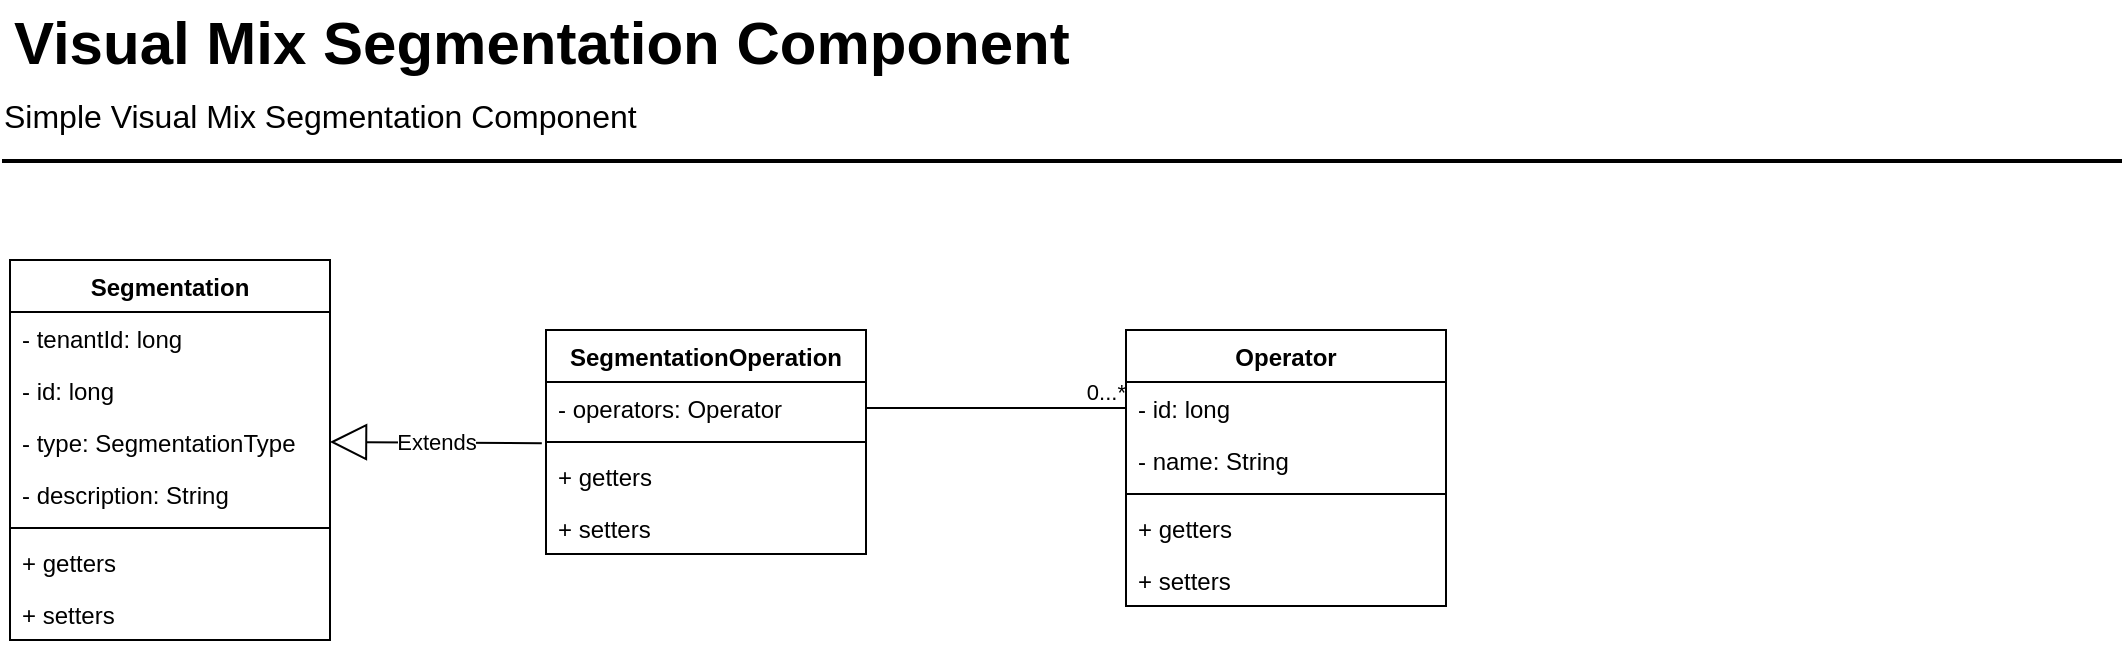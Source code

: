 <mxfile version="13.6.9" type="github">
  <diagram id="04d3i-9KU2tXRQpcHc8r" name="Data Communication">
    <mxGraphModel dx="1113" dy="779" grid="1" gridSize="5" guides="1" tooltips="1" connect="1" arrows="1" fold="1" page="1" pageScale="1" pageWidth="1169" pageHeight="827" math="0" shadow="0">
      <root>
        <mxCell id="Ps8T6w26ynxrEsZP9qTw-0" />
        <mxCell id="Ps8T6w26ynxrEsZP9qTw-1" parent="Ps8T6w26ynxrEsZP9qTw-0" />
        <mxCell id="Vjo3kaJNEst4xchoB2S7-3" value="Visual Mix Segmentation Component" style="text;html=1;resizable=0;points=[];autosize=1;align=left;verticalAlign=top;spacingTop=-4;fontSize=30;fontStyle=1" parent="Ps8T6w26ynxrEsZP9qTw-1" vertex="1">
          <mxGeometry x="17" y="70.5" width="540" height="40" as="geometry" />
        </mxCell>
        <mxCell id="Vjo3kaJNEst4xchoB2S7-5" value="" style="line;strokeWidth=2;html=1;fontSize=14;" parent="Ps8T6w26ynxrEsZP9qTw-1" vertex="1">
          <mxGeometry x="13" y="145.5" width="1060" height="10" as="geometry" />
        </mxCell>
        <mxCell id="a-pRfIUOM88Ss_KxHDqI-0" value="Simple Visual Mix Segmentation Component" style="text;html=1;resizable=0;points=[];autosize=1;align=left;verticalAlign=top;spacingTop=-4;fontSize=16" parent="Ps8T6w26ynxrEsZP9qTw-1" vertex="1">
          <mxGeometry x="12" y="115.5" width="330" height="25" as="geometry" />
        </mxCell>
        <mxCell id="yh48nbd1rQ2h-CsPQvWh-0" value="Segmentation" style="swimlane;fontStyle=1;align=center;verticalAlign=top;childLayout=stackLayout;horizontal=1;startSize=26;horizontalStack=0;resizeParent=1;resizeParentMax=0;resizeLast=0;collapsible=1;marginBottom=0;" vertex="1" parent="Ps8T6w26ynxrEsZP9qTw-1">
          <mxGeometry x="17" y="200" width="160" height="190" as="geometry" />
        </mxCell>
        <mxCell id="yh48nbd1rQ2h-CsPQvWh-1" value="- tenantId: long" style="text;strokeColor=none;fillColor=none;align=left;verticalAlign=top;spacingLeft=4;spacingRight=4;overflow=hidden;rotatable=0;points=[[0,0.5],[1,0.5]];portConstraint=eastwest;" vertex="1" parent="yh48nbd1rQ2h-CsPQvWh-0">
          <mxGeometry y="26" width="160" height="26" as="geometry" />
        </mxCell>
        <mxCell id="yh48nbd1rQ2h-CsPQvWh-5" value="- id: long" style="text;strokeColor=none;fillColor=none;align=left;verticalAlign=top;spacingLeft=4;spacingRight=4;overflow=hidden;rotatable=0;points=[[0,0.5],[1,0.5]];portConstraint=eastwest;" vertex="1" parent="yh48nbd1rQ2h-CsPQvWh-0">
          <mxGeometry y="52" width="160" height="26" as="geometry" />
        </mxCell>
        <mxCell id="yh48nbd1rQ2h-CsPQvWh-6" value="- type: SegmentationType" style="text;strokeColor=none;fillColor=none;align=left;verticalAlign=top;spacingLeft=4;spacingRight=4;overflow=hidden;rotatable=0;points=[[0,0.5],[1,0.5]];portConstraint=eastwest;" vertex="1" parent="yh48nbd1rQ2h-CsPQvWh-0">
          <mxGeometry y="78" width="160" height="26" as="geometry" />
        </mxCell>
        <mxCell id="yh48nbd1rQ2h-CsPQvWh-15" value="- description: String" style="text;strokeColor=none;fillColor=none;align=left;verticalAlign=top;spacingLeft=4;spacingRight=4;overflow=hidden;rotatable=0;points=[[0,0.5],[1,0.5]];portConstraint=eastwest;" vertex="1" parent="yh48nbd1rQ2h-CsPQvWh-0">
          <mxGeometry y="104" width="160" height="26" as="geometry" />
        </mxCell>
        <mxCell id="yh48nbd1rQ2h-CsPQvWh-2" value="" style="line;strokeWidth=1;fillColor=none;align=left;verticalAlign=middle;spacingTop=-1;spacingLeft=3;spacingRight=3;rotatable=0;labelPosition=right;points=[];portConstraint=eastwest;" vertex="1" parent="yh48nbd1rQ2h-CsPQvWh-0">
          <mxGeometry y="130" width="160" height="8" as="geometry" />
        </mxCell>
        <mxCell id="yh48nbd1rQ2h-CsPQvWh-3" value="+ getters" style="text;strokeColor=none;fillColor=none;align=left;verticalAlign=top;spacingLeft=4;spacingRight=4;overflow=hidden;rotatable=0;points=[[0,0.5],[1,0.5]];portConstraint=eastwest;" vertex="1" parent="yh48nbd1rQ2h-CsPQvWh-0">
          <mxGeometry y="138" width="160" height="26" as="geometry" />
        </mxCell>
        <mxCell id="yh48nbd1rQ2h-CsPQvWh-7" value="+ setters" style="text;strokeColor=none;fillColor=none;align=left;verticalAlign=top;spacingLeft=4;spacingRight=4;overflow=hidden;rotatable=0;points=[[0,0.5],[1,0.5]];portConstraint=eastwest;" vertex="1" parent="yh48nbd1rQ2h-CsPQvWh-0">
          <mxGeometry y="164" width="160" height="26" as="geometry" />
        </mxCell>
        <mxCell id="yh48nbd1rQ2h-CsPQvWh-24" value="Extends" style="endArrow=block;endSize=16;endFill=0;html=1;entryX=1;entryY=0.5;entryDx=0;entryDy=0;exitX=-0.013;exitY=-0.131;exitDx=0;exitDy=0;exitPerimeter=0;" edge="1" parent="Ps8T6w26ynxrEsZP9qTw-1" source="yh48nbd1rQ2h-CsPQvWh-22" target="yh48nbd1rQ2h-CsPQvWh-6">
          <mxGeometry width="160" relative="1" as="geometry">
            <mxPoint x="295" y="265" as="sourcePoint" />
            <mxPoint x="400" y="390" as="targetPoint" />
          </mxGeometry>
        </mxCell>
        <mxCell id="yh48nbd1rQ2h-CsPQvWh-16" value="SegmentationOperation" style="swimlane;fontStyle=1;align=center;verticalAlign=top;childLayout=stackLayout;horizontal=1;startSize=26;horizontalStack=0;resizeParent=1;resizeParentMax=0;resizeLast=0;collapsible=1;marginBottom=0;" vertex="1" parent="Ps8T6w26ynxrEsZP9qTw-1">
          <mxGeometry x="285" y="235" width="160" height="112" as="geometry" />
        </mxCell>
        <mxCell id="yh48nbd1rQ2h-CsPQvWh-18" value="- operators: Operator" style="text;strokeColor=none;fillColor=none;align=left;verticalAlign=top;spacingLeft=4;spacingRight=4;overflow=hidden;rotatable=0;points=[[0,0.5],[1,0.5]];portConstraint=eastwest;" vertex="1" parent="yh48nbd1rQ2h-CsPQvWh-16">
          <mxGeometry y="26" width="160" height="26" as="geometry" />
        </mxCell>
        <mxCell id="yh48nbd1rQ2h-CsPQvWh-21" value="" style="line;strokeWidth=1;fillColor=none;align=left;verticalAlign=middle;spacingTop=-1;spacingLeft=3;spacingRight=3;rotatable=0;labelPosition=right;points=[];portConstraint=eastwest;" vertex="1" parent="yh48nbd1rQ2h-CsPQvWh-16">
          <mxGeometry y="52" width="160" height="8" as="geometry" />
        </mxCell>
        <mxCell id="yh48nbd1rQ2h-CsPQvWh-22" value="+ getters" style="text;strokeColor=none;fillColor=none;align=left;verticalAlign=top;spacingLeft=4;spacingRight=4;overflow=hidden;rotatable=0;points=[[0,0.5],[1,0.5]];portConstraint=eastwest;" vertex="1" parent="yh48nbd1rQ2h-CsPQvWh-16">
          <mxGeometry y="60" width="160" height="26" as="geometry" />
        </mxCell>
        <mxCell id="yh48nbd1rQ2h-CsPQvWh-23" value="+ setters" style="text;strokeColor=none;fillColor=none;align=left;verticalAlign=top;spacingLeft=4;spacingRight=4;overflow=hidden;rotatable=0;points=[[0,0.5],[1,0.5]];portConstraint=eastwest;" vertex="1" parent="yh48nbd1rQ2h-CsPQvWh-16">
          <mxGeometry y="86" width="160" height="26" as="geometry" />
        </mxCell>
        <mxCell id="yh48nbd1rQ2h-CsPQvWh-41" value="" style="endArrow=none;html=1;edgeStyle=orthogonalEdgeStyle;exitX=1;exitY=0.5;exitDx=0;exitDy=0;entryX=0;entryY=0.5;entryDx=0;entryDy=0;" edge="1" parent="Ps8T6w26ynxrEsZP9qTw-1" source="yh48nbd1rQ2h-CsPQvWh-18" target="yh48nbd1rQ2h-CsPQvWh-27">
          <mxGeometry relative="1" as="geometry">
            <mxPoint x="470" y="290.41" as="sourcePoint" />
            <mxPoint x="630" y="290.41" as="targetPoint" />
          </mxGeometry>
        </mxCell>
        <mxCell id="yh48nbd1rQ2h-CsPQvWh-43" value="0...*" style="edgeLabel;resizable=0;html=1;align=right;verticalAlign=bottom;" connectable="0" vertex="1" parent="yh48nbd1rQ2h-CsPQvWh-41">
          <mxGeometry x="1" relative="1" as="geometry" />
        </mxCell>
        <mxCell id="yh48nbd1rQ2h-CsPQvWh-26" value="Operator" style="swimlane;fontStyle=1;align=center;verticalAlign=top;childLayout=stackLayout;horizontal=1;startSize=26;horizontalStack=0;resizeParent=1;resizeParentMax=0;resizeLast=0;collapsible=1;marginBottom=0;" vertex="1" parent="Ps8T6w26ynxrEsZP9qTw-1">
          <mxGeometry x="575" y="235" width="160" height="138" as="geometry" />
        </mxCell>
        <mxCell id="yh48nbd1rQ2h-CsPQvWh-27" value="- id: long" style="text;strokeColor=none;fillColor=none;align=left;verticalAlign=top;spacingLeft=4;spacingRight=4;overflow=hidden;rotatable=0;points=[[0,0.5],[1,0.5]];portConstraint=eastwest;" vertex="1" parent="yh48nbd1rQ2h-CsPQvWh-26">
          <mxGeometry y="26" width="160" height="26" as="geometry" />
        </mxCell>
        <mxCell id="yh48nbd1rQ2h-CsPQvWh-30" value="- name: String" style="text;strokeColor=none;fillColor=none;align=left;verticalAlign=top;spacingLeft=4;spacingRight=4;overflow=hidden;rotatable=0;points=[[0,0.5],[1,0.5]];portConstraint=eastwest;" vertex="1" parent="yh48nbd1rQ2h-CsPQvWh-26">
          <mxGeometry y="52" width="160" height="26" as="geometry" />
        </mxCell>
        <mxCell id="yh48nbd1rQ2h-CsPQvWh-31" value="" style="line;strokeWidth=1;fillColor=none;align=left;verticalAlign=middle;spacingTop=-1;spacingLeft=3;spacingRight=3;rotatable=0;labelPosition=right;points=[];portConstraint=eastwest;" vertex="1" parent="yh48nbd1rQ2h-CsPQvWh-26">
          <mxGeometry y="78" width="160" height="8" as="geometry" />
        </mxCell>
        <mxCell id="yh48nbd1rQ2h-CsPQvWh-32" value="+ getters" style="text;strokeColor=none;fillColor=none;align=left;verticalAlign=top;spacingLeft=4;spacingRight=4;overflow=hidden;rotatable=0;points=[[0,0.5],[1,0.5]];portConstraint=eastwest;" vertex="1" parent="yh48nbd1rQ2h-CsPQvWh-26">
          <mxGeometry y="86" width="160" height="26" as="geometry" />
        </mxCell>
        <mxCell id="yh48nbd1rQ2h-CsPQvWh-33" value="+ setters" style="text;strokeColor=none;fillColor=none;align=left;verticalAlign=top;spacingLeft=4;spacingRight=4;overflow=hidden;rotatable=0;points=[[0,0.5],[1,0.5]];portConstraint=eastwest;" vertex="1" parent="yh48nbd1rQ2h-CsPQvWh-26">
          <mxGeometry y="112" width="160" height="26" as="geometry" />
        </mxCell>
      </root>
    </mxGraphModel>
  </diagram>
</mxfile>
